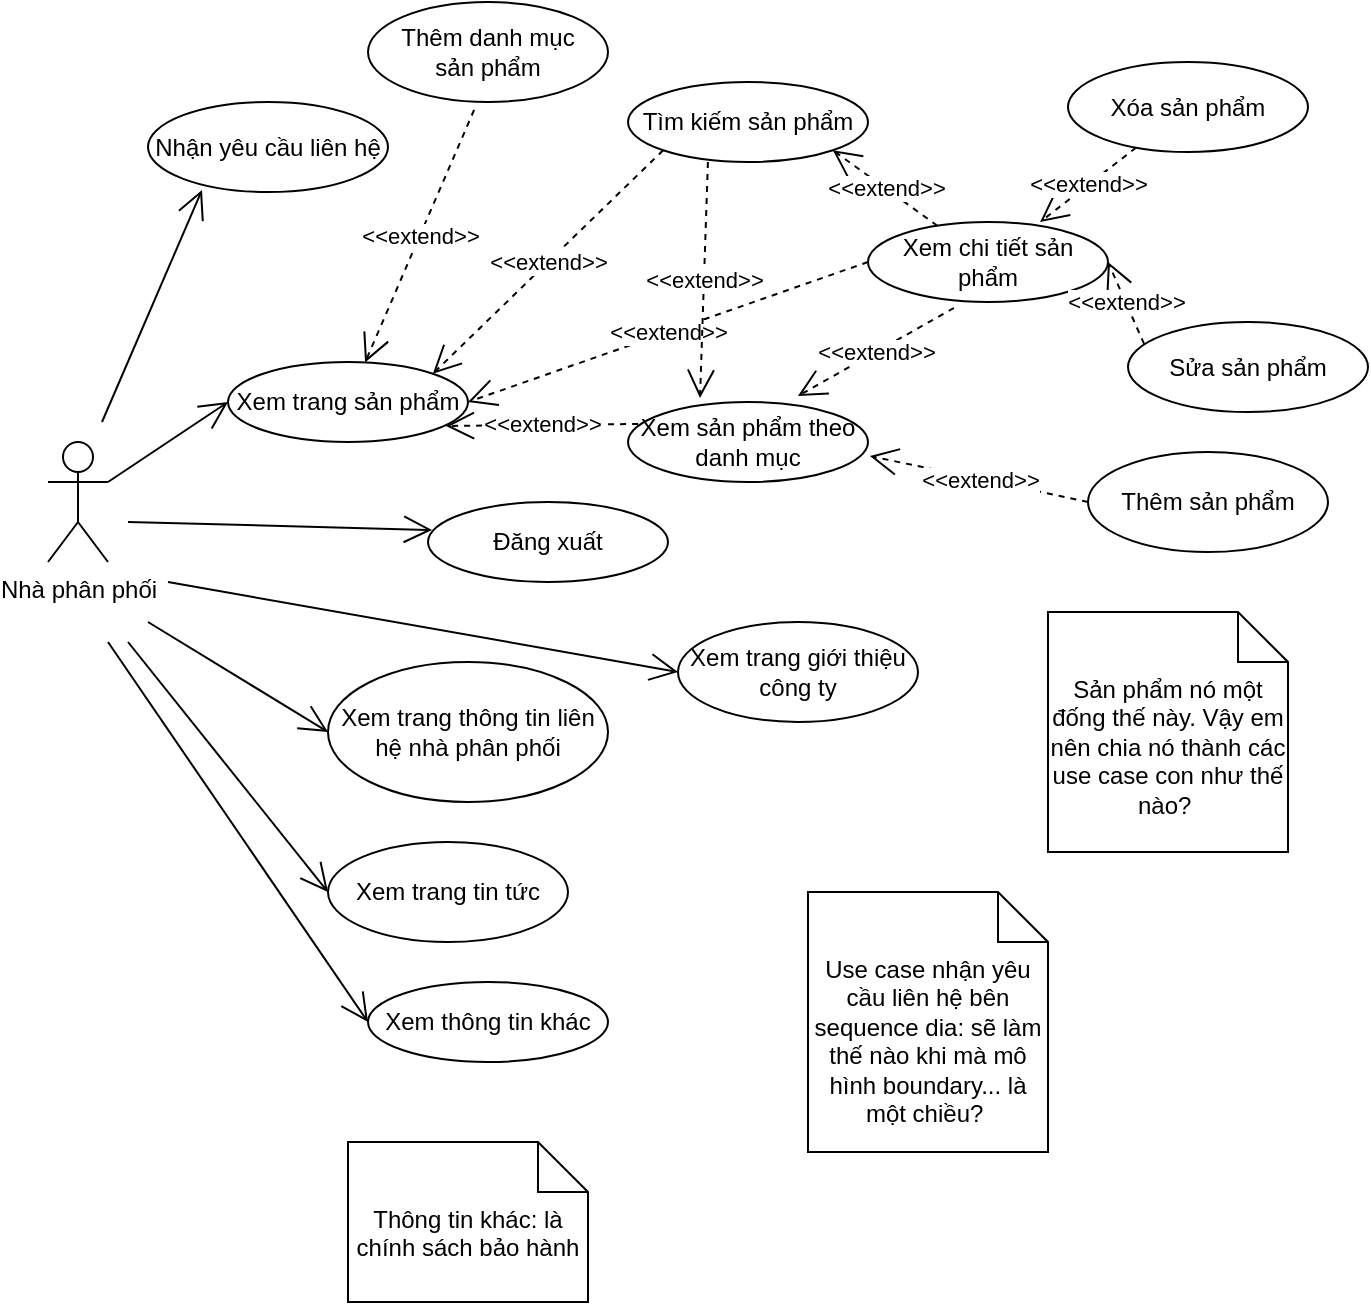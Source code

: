 <mxfile version="13.10.0" type="github">
  <diagram id="9cn4-sPAMM9QlVugcmKp" name="Page-1">
    <mxGraphModel dx="796" dy="462" grid="1" gridSize="10" guides="1" tooltips="1" connect="1" arrows="1" fold="1" page="1" pageScale="1" pageWidth="850" pageHeight="1100" math="0" shadow="0">
      <root>
        <mxCell id="0" />
        <mxCell id="1" parent="0" />
        <mxCell id="hVl3eKsV4c-Q1abWNWTe-2" value="Nhận yêu cầu liên hệ" style="ellipse;whiteSpace=wrap;html=1;" parent="1" vertex="1">
          <mxGeometry x="740" y="70" width="120" height="45" as="geometry" />
        </mxCell>
        <mxCell id="hVl3eKsV4c-Q1abWNWTe-3" value="Thêm sản phẩm" style="ellipse;whiteSpace=wrap;html=1;" parent="1" vertex="1">
          <mxGeometry x="1210" y="245" width="120" height="50" as="geometry" />
        </mxCell>
        <mxCell id="hVl3eKsV4c-Q1abWNWTe-4" value="Thêm danh mục &lt;br&gt;sản phẩm" style="ellipse;whiteSpace=wrap;html=1;" parent="1" vertex="1">
          <mxGeometry x="850" y="20" width="120" height="50" as="geometry" />
        </mxCell>
        <mxCell id="hVl3eKsV4c-Q1abWNWTe-5" value="Xóa sản phẩm" style="ellipse;whiteSpace=wrap;html=1;" parent="1" vertex="1">
          <mxGeometry x="1200" y="50" width="120" height="45" as="geometry" />
        </mxCell>
        <mxCell id="hVl3eKsV4c-Q1abWNWTe-6" value="Nhà phân phối&lt;br&gt;" style="shape=umlActor;verticalLabelPosition=bottom;verticalAlign=top;html=1;outlineConnect=0;" parent="1" vertex="1">
          <mxGeometry x="690" y="240" width="30" height="60" as="geometry" />
        </mxCell>
        <mxCell id="hVl3eKsV4c-Q1abWNWTe-7" value="Đăng xuất" style="ellipse;whiteSpace=wrap;html=1;" parent="1" vertex="1">
          <mxGeometry x="880" y="270" width="120" height="40" as="geometry" />
        </mxCell>
        <mxCell id="hVl3eKsV4c-Q1abWNWTe-9" value="" style="endArrow=open;endFill=1;endSize=12;html=1;entryX=0.225;entryY=0.978;entryDx=0;entryDy=0;entryPerimeter=0;" parent="1" target="hVl3eKsV4c-Q1abWNWTe-2" edge="1">
          <mxGeometry width="160" relative="1" as="geometry">
            <mxPoint x="717" y="230" as="sourcePoint" />
            <mxPoint x="710" y="212.5" as="targetPoint" />
          </mxGeometry>
        </mxCell>
        <mxCell id="hVl3eKsV4c-Q1abWNWTe-14" value="Xem chi tiết sản phẩm" style="ellipse;whiteSpace=wrap;html=1;" parent="1" vertex="1">
          <mxGeometry x="1100" y="130" width="120" height="40" as="geometry" />
        </mxCell>
        <mxCell id="hVl3eKsV4c-Q1abWNWTe-15" value="Xem trang sản phẩm" style="ellipse;whiteSpace=wrap;html=1;" parent="1" vertex="1">
          <mxGeometry x="780" y="200" width="120" height="40" as="geometry" />
        </mxCell>
        <mxCell id="hVl3eKsV4c-Q1abWNWTe-16" value="&amp;lt;&amp;lt;extend&amp;gt;&amp;gt;" style="endArrow=open;endSize=12;dashed=1;html=1;exitX=0;exitY=0.5;exitDx=0;exitDy=0;entryX=1;entryY=0.5;entryDx=0;entryDy=0;" parent="1" source="hVl3eKsV4c-Q1abWNWTe-14" target="hVl3eKsV4c-Q1abWNWTe-15" edge="1">
          <mxGeometry width="160" relative="1" as="geometry">
            <mxPoint x="1019.04" y="202.5" as="sourcePoint" />
            <mxPoint x="989.04" y="295" as="targetPoint" />
          </mxGeometry>
        </mxCell>
        <mxCell id="hVl3eKsV4c-Q1abWNWTe-19" value="Tìm kiếm sản phẩm" style="ellipse;whiteSpace=wrap;html=1;" parent="1" vertex="1">
          <mxGeometry x="980" y="60" width="120" height="40" as="geometry" />
        </mxCell>
        <mxCell id="hVl3eKsV4c-Q1abWNWTe-21" value="&amp;lt;&amp;lt;extend&amp;gt;&amp;gt;" style="endArrow=open;endSize=12;dashed=1;html=1;exitX=0;exitY=1;exitDx=0;exitDy=0;entryX=1;entryY=0;entryDx=0;entryDy=0;" parent="1" source="hVl3eKsV4c-Q1abWNWTe-19" target="hVl3eKsV4c-Q1abWNWTe-15" edge="1">
          <mxGeometry width="160" relative="1" as="geometry">
            <mxPoint x="886" y="232" as="sourcePoint" />
            <mxPoint x="819.04" y="220" as="targetPoint" />
          </mxGeometry>
        </mxCell>
        <mxCell id="hVl3eKsV4c-Q1abWNWTe-22" value="&amp;lt;&amp;lt;extend&amp;gt;&amp;gt;" style="endArrow=open;endSize=12;dashed=1;html=1;entryX=1;entryY=1;entryDx=0;entryDy=0;" parent="1" source="hVl3eKsV4c-Q1abWNWTe-14" target="hVl3eKsV4c-Q1abWNWTe-19" edge="1">
          <mxGeometry width="160" relative="1" as="geometry">
            <mxPoint x="886" y="232" as="sourcePoint" />
            <mxPoint x="819.04" y="220" as="targetPoint" />
          </mxGeometry>
        </mxCell>
        <mxCell id="hVl3eKsV4c-Q1abWNWTe-23" value="Xem sản phẩm theo danh mục" style="ellipse;whiteSpace=wrap;html=1;" parent="1" vertex="1">
          <mxGeometry x="980" y="220" width="120" height="40" as="geometry" />
        </mxCell>
        <mxCell id="hVl3eKsV4c-Q1abWNWTe-24" value="&amp;lt;&amp;lt;extend&amp;gt;&amp;gt;" style="endArrow=open;endSize=12;dashed=1;html=1;exitX=0.042;exitY=0.275;exitDx=0;exitDy=0;exitPerimeter=0;entryX=0.908;entryY=0.8;entryDx=0;entryDy=0;entryPerimeter=0;" parent="1" source="hVl3eKsV4c-Q1abWNWTe-23" target="hVl3eKsV4c-Q1abWNWTe-15" edge="1">
          <mxGeometry width="160" relative="1" as="geometry">
            <mxPoint x="1076.96" y="257" as="sourcePoint" />
            <mxPoint x="980" y="225" as="targetPoint" />
          </mxGeometry>
        </mxCell>
        <mxCell id="hVl3eKsV4c-Q1abWNWTe-25" value="&amp;lt;&amp;lt;extend&amp;gt;&amp;gt;" style="endArrow=open;endSize=12;dashed=1;html=1;exitX=0.358;exitY=1.075;exitDx=0;exitDy=0;exitPerimeter=0;entryX=0.708;entryY=-0.075;entryDx=0;entryDy=0;entryPerimeter=0;" parent="1" source="hVl3eKsV4c-Q1abWNWTe-14" target="hVl3eKsV4c-Q1abWNWTe-23" edge="1">
          <mxGeometry width="160" relative="1" as="geometry">
            <mxPoint x="1015.04" y="341" as="sourcePoint" />
            <mxPoint x="953" y="244" as="targetPoint" />
          </mxGeometry>
        </mxCell>
        <mxCell id="hVl3eKsV4c-Q1abWNWTe-26" value="&amp;lt;&amp;lt;extend&amp;gt;&amp;gt;" style="endArrow=open;endSize=12;dashed=1;html=1;exitX=0.333;exitY=1;exitDx=0;exitDy=0;exitPerimeter=0;entryX=0.3;entryY=-0.05;entryDx=0;entryDy=0;entryPerimeter=0;" parent="1" source="hVl3eKsV4c-Q1abWNWTe-19" target="hVl3eKsV4c-Q1abWNWTe-23" edge="1">
          <mxGeometry width="160" relative="1" as="geometry">
            <mxPoint x="1116.96" y="232" as="sourcePoint" />
            <mxPoint x="980" y="225" as="targetPoint" />
          </mxGeometry>
        </mxCell>
        <mxCell id="hVl3eKsV4c-Q1abWNWTe-27" value="" style="endArrow=open;endFill=1;endSize=12;html=1;entryX=0;entryY=0.5;entryDx=0;entryDy=0;exitX=1;exitY=0.333;exitDx=0;exitDy=0;exitPerimeter=0;" parent="1" source="hVl3eKsV4c-Q1abWNWTe-6" target="hVl3eKsV4c-Q1abWNWTe-15" edge="1">
          <mxGeometry width="160" relative="1" as="geometry">
            <mxPoint x="680" y="250" as="sourcePoint" />
            <mxPoint x="770" y="220" as="targetPoint" />
          </mxGeometry>
        </mxCell>
        <mxCell id="hVl3eKsV4c-Q1abWNWTe-28" value="&amp;lt;&amp;lt;extend&amp;gt;&amp;gt;" style="endArrow=open;endSize=12;dashed=1;html=1;exitX=0.442;exitY=1.08;exitDx=0;exitDy=0;exitPerimeter=0;" parent="1" source="hVl3eKsV4c-Q1abWNWTe-4" target="hVl3eKsV4c-Q1abWNWTe-15" edge="1">
          <mxGeometry width="160" relative="1" as="geometry">
            <mxPoint x="937.574" y="104.142" as="sourcePoint" />
            <mxPoint x="892.426" y="215.858" as="targetPoint" />
          </mxGeometry>
        </mxCell>
        <mxCell id="hVl3eKsV4c-Q1abWNWTe-29" value="&amp;lt;&amp;lt;extend&amp;gt;&amp;gt;" style="endArrow=open;endSize=12;dashed=1;html=1;entryX=0.717;entryY=0;entryDx=0;entryDy=0;entryPerimeter=0;" parent="1" source="hVl3eKsV4c-Q1abWNWTe-5" target="hVl3eKsV4c-Q1abWNWTe-14" edge="1">
          <mxGeometry width="160" relative="1" as="geometry">
            <mxPoint x="1152.96" y="183" as="sourcePoint" />
            <mxPoint x="1074.96" y="227" as="targetPoint" />
          </mxGeometry>
        </mxCell>
        <mxCell id="hVl3eKsV4c-Q1abWNWTe-30" value="&amp;lt;&amp;lt;extend&amp;gt;&amp;gt;" style="endArrow=open;endSize=12;dashed=1;html=1;exitX=0;exitY=0.5;exitDx=0;exitDy=0;entryX=1.008;entryY=0.675;entryDx=0;entryDy=0;entryPerimeter=0;" parent="1" source="hVl3eKsV4c-Q1abWNWTe-3" target="hVl3eKsV4c-Q1abWNWTe-23" edge="1">
          <mxGeometry width="160" relative="1" as="geometry">
            <mxPoint x="1152.96" y="183" as="sourcePoint" />
            <mxPoint x="1074.96" y="227" as="targetPoint" />
          </mxGeometry>
        </mxCell>
        <mxCell id="hVl3eKsV4c-Q1abWNWTe-31" value="" style="endArrow=open;endFill=1;endSize=12;html=1;entryX=0.017;entryY=0.35;entryDx=0;entryDy=0;entryPerimeter=0;" parent="1" target="hVl3eKsV4c-Q1abWNWTe-7" edge="1">
          <mxGeometry width="160" relative="1" as="geometry">
            <mxPoint x="730" y="280" as="sourcePoint" />
            <mxPoint x="790" y="230" as="targetPoint" />
          </mxGeometry>
        </mxCell>
        <mxCell id="hVl3eKsV4c-Q1abWNWTe-32" value="Xem trang tin tức" style="ellipse;whiteSpace=wrap;html=1;" parent="1" vertex="1">
          <mxGeometry x="830" y="440" width="120" height="50" as="geometry" />
        </mxCell>
        <mxCell id="hVl3eKsV4c-Q1abWNWTe-33" value="Xem trang thông tin liên hệ nhà phân phối" style="ellipse;whiteSpace=wrap;html=1;" parent="1" vertex="1">
          <mxGeometry x="830" y="350" width="140" height="70" as="geometry" />
        </mxCell>
        <mxCell id="hVl3eKsV4c-Q1abWNWTe-38" value="Xem thông tin khác" style="ellipse;whiteSpace=wrap;html=1;" parent="1" vertex="1">
          <mxGeometry x="850" y="510" width="120" height="40" as="geometry" />
        </mxCell>
        <mxCell id="hVl3eKsV4c-Q1abWNWTe-39" value="Xem trang giới thiệu công ty" style="ellipse;whiteSpace=wrap;html=1;" parent="1" vertex="1">
          <mxGeometry x="1005" y="330" width="120" height="50" as="geometry" />
        </mxCell>
        <mxCell id="hVl3eKsV4c-Q1abWNWTe-40" value="" style="endArrow=open;endFill=1;endSize=12;html=1;entryX=0;entryY=0.5;entryDx=0;entryDy=0;" parent="1" target="hVl3eKsV4c-Q1abWNWTe-39" edge="1">
          <mxGeometry width="160" relative="1" as="geometry">
            <mxPoint x="750" y="310" as="sourcePoint" />
            <mxPoint x="860" y="190" as="targetPoint" />
          </mxGeometry>
        </mxCell>
        <mxCell id="hVl3eKsV4c-Q1abWNWTe-41" value="" style="endArrow=open;endFill=1;endSize=12;html=1;entryX=0;entryY=0.5;entryDx=0;entryDy=0;" parent="1" target="hVl3eKsV4c-Q1abWNWTe-33" edge="1">
          <mxGeometry width="160" relative="1" as="geometry">
            <mxPoint x="740" y="330" as="sourcePoint" />
            <mxPoint x="830" y="315" as="targetPoint" />
          </mxGeometry>
        </mxCell>
        <mxCell id="hVl3eKsV4c-Q1abWNWTe-42" value="" style="endArrow=open;endFill=1;endSize=12;html=1;entryX=0;entryY=0.5;entryDx=0;entryDy=0;" parent="1" target="hVl3eKsV4c-Q1abWNWTe-32" edge="1">
          <mxGeometry width="160" relative="1" as="geometry">
            <mxPoint x="730" y="340" as="sourcePoint" />
            <mxPoint x="835" y="395" as="targetPoint" />
          </mxGeometry>
        </mxCell>
        <mxCell id="hVl3eKsV4c-Q1abWNWTe-43" value="" style="endArrow=open;endFill=1;endSize=12;html=1;entryX=0;entryY=0.5;entryDx=0;entryDy=0;" parent="1" target="hVl3eKsV4c-Q1abWNWTe-38" edge="1">
          <mxGeometry width="160" relative="1" as="geometry">
            <mxPoint x="720" y="340" as="sourcePoint" />
            <mxPoint x="840" y="475" as="targetPoint" />
          </mxGeometry>
        </mxCell>
        <mxCell id="pRlMfOPpFzx5-5ufqS9S-1" value="Sửa sản phẩm" style="ellipse;whiteSpace=wrap;html=1;" parent="1" vertex="1">
          <mxGeometry x="1230" y="180" width="120" height="45" as="geometry" />
        </mxCell>
        <mxCell id="pRlMfOPpFzx5-5ufqS9S-2" value="&amp;lt;&amp;lt;extend&amp;gt;&amp;gt;" style="endArrow=open;endSize=12;dashed=1;html=1;entryX=1;entryY=0.5;entryDx=0;entryDy=0;exitX=0.067;exitY=0.244;exitDx=0;exitDy=0;exitPerimeter=0;" parent="1" source="pRlMfOPpFzx5-5ufqS9S-1" target="hVl3eKsV4c-Q1abWNWTe-14" edge="1">
          <mxGeometry width="160" relative="1" as="geometry">
            <mxPoint x="1244.025" y="102.782" as="sourcePoint" />
            <mxPoint x="1196.04" y="140" as="targetPoint" />
          </mxGeometry>
        </mxCell>
        <mxCell id="pRlMfOPpFzx5-5ufqS9S-3" value="Sản phẩm nó một đống thế này. Vậy em nên chia nó thành các use case con như thế nào?&amp;nbsp;" style="shape=note2;boundedLbl=1;whiteSpace=wrap;html=1;size=25;verticalAlign=top;align=center;" parent="1" vertex="1">
          <mxGeometry x="1190" y="325" width="120" height="120" as="geometry" />
        </mxCell>
        <mxCell id="pRlMfOPpFzx5-5ufqS9S-4" value="Use case nhận yêu cầu liên hệ bên sequence dia: sẽ làm thế nào khi mà mô hình boundary... là một chiều?&amp;nbsp;" style="shape=note2;boundedLbl=1;whiteSpace=wrap;html=1;size=25;verticalAlign=top;align=center;" parent="1" vertex="1">
          <mxGeometry x="1070" y="465" width="120" height="130" as="geometry" />
        </mxCell>
        <mxCell id="pRlMfOPpFzx5-5ufqS9S-5" value="Thông tin khác: là chính sách bảo hành" style="shape=note2;boundedLbl=1;whiteSpace=wrap;html=1;size=25;verticalAlign=top;align=center;" parent="1" vertex="1">
          <mxGeometry x="840" y="590" width="120" height="80" as="geometry" />
        </mxCell>
      </root>
    </mxGraphModel>
  </diagram>
</mxfile>
